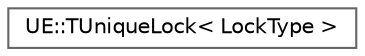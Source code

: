 digraph "Graphical Class Hierarchy"
{
 // INTERACTIVE_SVG=YES
 // LATEX_PDF_SIZE
  bgcolor="transparent";
  edge [fontname=Helvetica,fontsize=10,labelfontname=Helvetica,labelfontsize=10];
  node [fontname=Helvetica,fontsize=10,shape=box,height=0.2,width=0.4];
  rankdir="LR";
  Node0 [id="Node000000",label="UE::TUniqueLock\< LockType \>",height=0.2,width=0.4,color="grey40", fillcolor="white", style="filled",URL="$d8/d2b/classUE_1_1TUniqueLock.html",tooltip="A basic mutex ownership wrapper that locks on construction and unlocks on destruction."];
}
